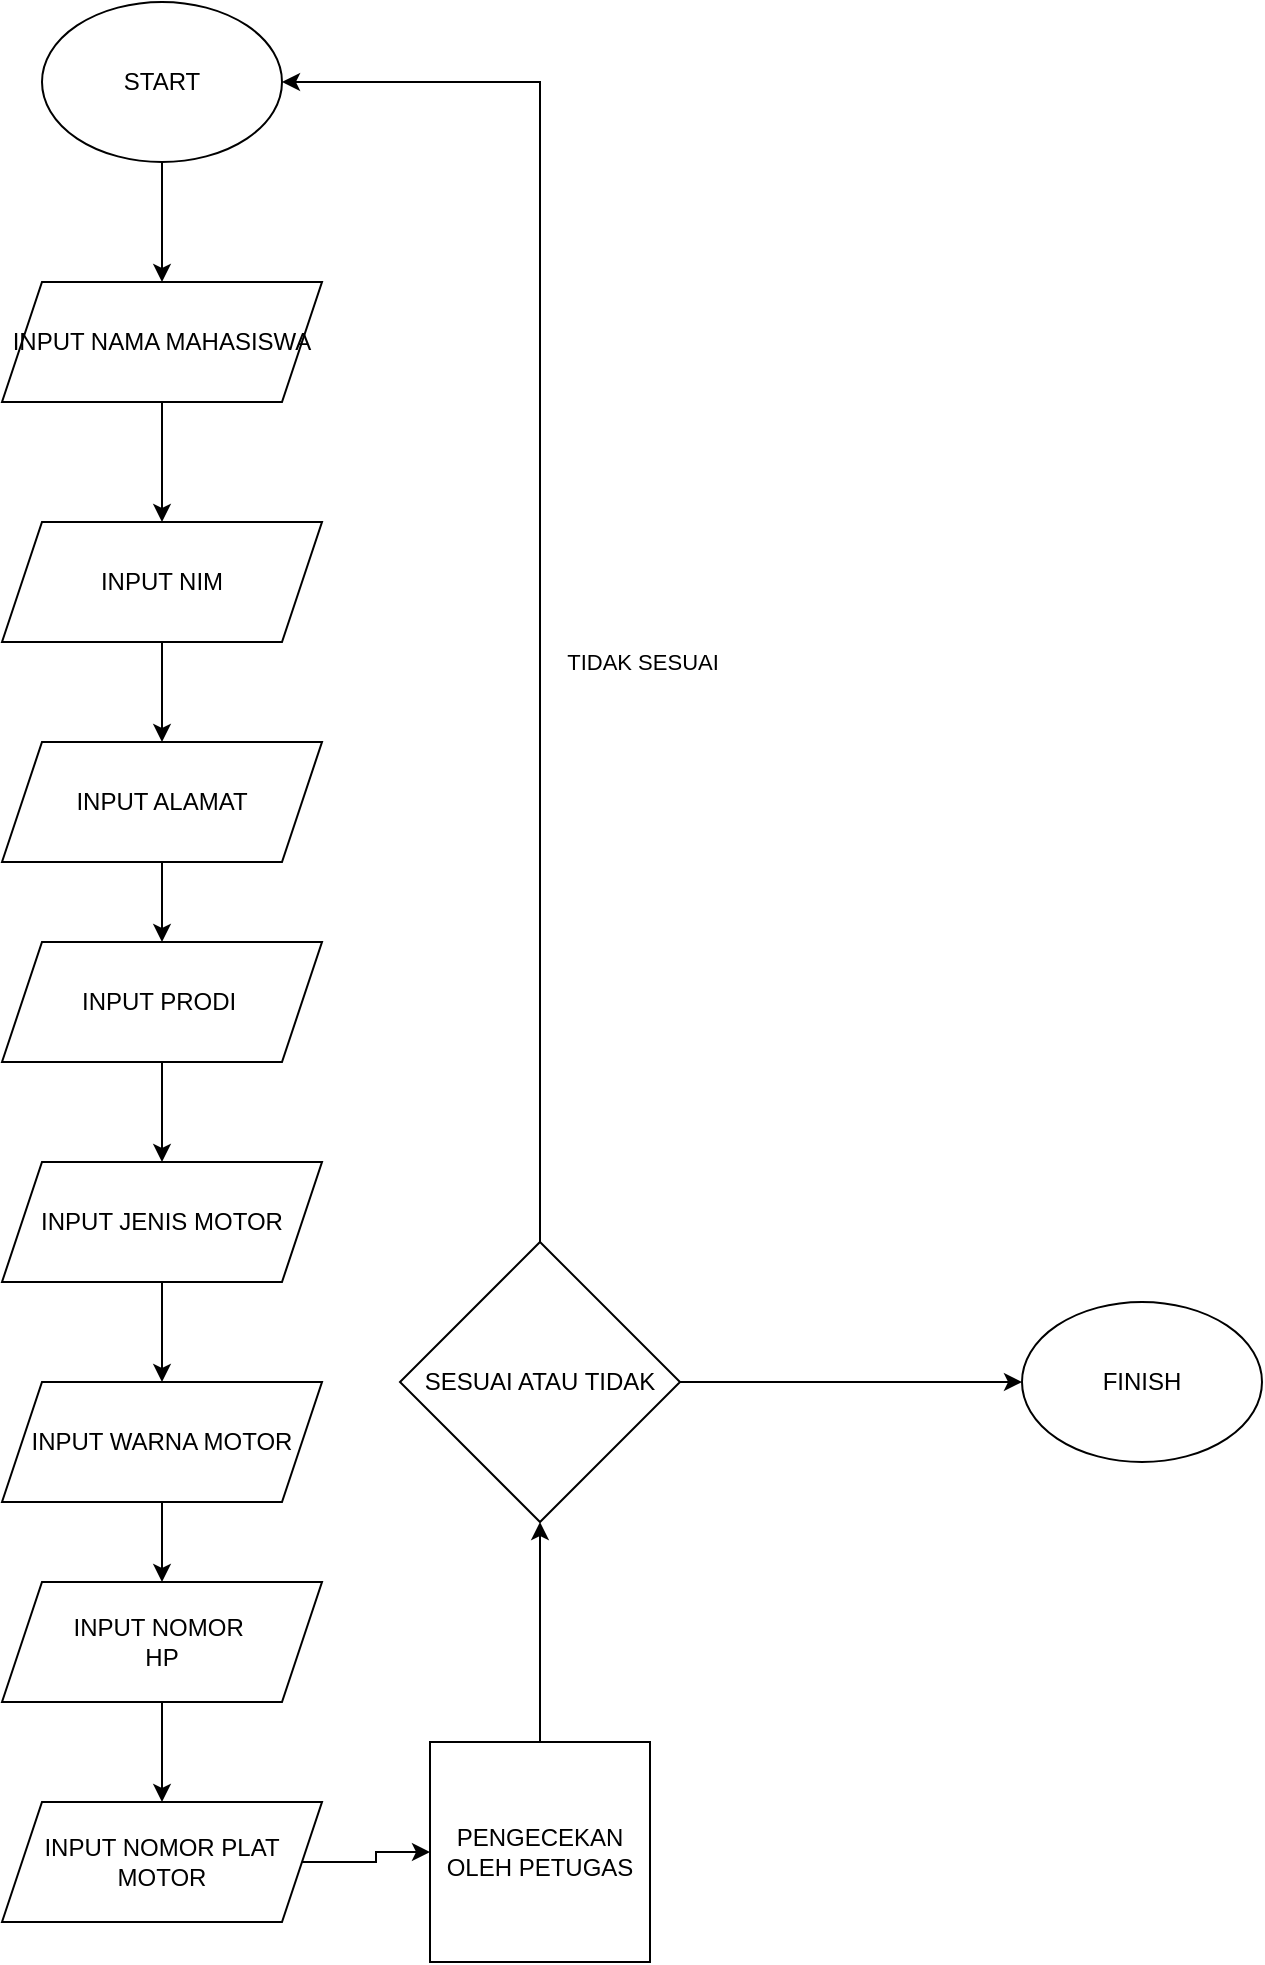<mxfile version="24.7.17">
  <diagram id="C5RBs43oDa-KdzZeNtuy" name="Page-1">
    <mxGraphModel dx="1674" dy="772" grid="1" gridSize="10" guides="1" tooltips="1" connect="1" arrows="1" fold="1" page="1" pageScale="1" pageWidth="827" pageHeight="1169" math="0" shadow="0">
      <root>
        <mxCell id="WIyWlLk6GJQsqaUBKTNV-0" />
        <mxCell id="WIyWlLk6GJQsqaUBKTNV-1" parent="WIyWlLk6GJQsqaUBKTNV-0" />
        <mxCell id="slxDjd7DKIhVckMXNui2-13" value="" style="edgeStyle=orthogonalEdgeStyle;rounded=0;orthogonalLoop=1;jettySize=auto;html=1;" edge="1" parent="WIyWlLk6GJQsqaUBKTNV-1" source="slxDjd7DKIhVckMXNui2-1" target="slxDjd7DKIhVckMXNui2-3">
          <mxGeometry relative="1" as="geometry" />
        </mxCell>
        <mxCell id="slxDjd7DKIhVckMXNui2-1" value="START" style="ellipse;whiteSpace=wrap;html=1;" vertex="1" parent="WIyWlLk6GJQsqaUBKTNV-1">
          <mxGeometry x="70" y="30" width="120" height="80" as="geometry" />
        </mxCell>
        <mxCell id="slxDjd7DKIhVckMXNui2-14" value="" style="edgeStyle=orthogonalEdgeStyle;rounded=0;orthogonalLoop=1;jettySize=auto;html=1;" edge="1" parent="WIyWlLk6GJQsqaUBKTNV-1" source="slxDjd7DKIhVckMXNui2-3" target="slxDjd7DKIhVckMXNui2-4">
          <mxGeometry relative="1" as="geometry" />
        </mxCell>
        <mxCell id="slxDjd7DKIhVckMXNui2-3" value="INPUT NAMA MAHASISWA" style="shape=parallelogram;perimeter=parallelogramPerimeter;whiteSpace=wrap;html=1;fixedSize=1;" vertex="1" parent="WIyWlLk6GJQsqaUBKTNV-1">
          <mxGeometry x="50" y="170" width="160" height="60" as="geometry" />
        </mxCell>
        <mxCell id="slxDjd7DKIhVckMXNui2-15" value="" style="edgeStyle=orthogonalEdgeStyle;rounded=0;orthogonalLoop=1;jettySize=auto;html=1;" edge="1" parent="WIyWlLk6GJQsqaUBKTNV-1" source="slxDjd7DKIhVckMXNui2-4" target="slxDjd7DKIhVckMXNui2-5">
          <mxGeometry relative="1" as="geometry" />
        </mxCell>
        <mxCell id="slxDjd7DKIhVckMXNui2-4" value="INPUT NIM" style="shape=parallelogram;perimeter=parallelogramPerimeter;whiteSpace=wrap;html=1;fixedSize=1;" vertex="1" parent="WIyWlLk6GJQsqaUBKTNV-1">
          <mxGeometry x="50" y="290" width="160" height="60" as="geometry" />
        </mxCell>
        <mxCell id="slxDjd7DKIhVckMXNui2-16" value="" style="edgeStyle=orthogonalEdgeStyle;rounded=0;orthogonalLoop=1;jettySize=auto;html=1;" edge="1" parent="WIyWlLk6GJQsqaUBKTNV-1" source="slxDjd7DKIhVckMXNui2-5" target="slxDjd7DKIhVckMXNui2-11">
          <mxGeometry relative="1" as="geometry" />
        </mxCell>
        <mxCell id="slxDjd7DKIhVckMXNui2-5" value="INPUT ALAMAT" style="shape=parallelogram;perimeter=parallelogramPerimeter;whiteSpace=wrap;html=1;fixedSize=1;" vertex="1" parent="WIyWlLk6GJQsqaUBKTNV-1">
          <mxGeometry x="50" y="400" width="160" height="60" as="geometry" />
        </mxCell>
        <mxCell id="slxDjd7DKIhVckMXNui2-24" value="" style="edgeStyle=orthogonalEdgeStyle;rounded=0;orthogonalLoop=1;jettySize=auto;html=1;" edge="1" parent="WIyWlLk6GJQsqaUBKTNV-1" source="slxDjd7DKIhVckMXNui2-7" target="slxDjd7DKIhVckMXNui2-22">
          <mxGeometry relative="1" as="geometry" />
        </mxCell>
        <mxCell id="slxDjd7DKIhVckMXNui2-7" value="INPUT NOMOR PLAT MOTOR" style="shape=parallelogram;perimeter=parallelogramPerimeter;whiteSpace=wrap;html=1;fixedSize=1;" vertex="1" parent="WIyWlLk6GJQsqaUBKTNV-1">
          <mxGeometry x="50" y="930" width="160" height="60" as="geometry" />
        </mxCell>
        <mxCell id="slxDjd7DKIhVckMXNui2-20" value="" style="edgeStyle=orthogonalEdgeStyle;rounded=0;orthogonalLoop=1;jettySize=auto;html=1;" edge="1" parent="WIyWlLk6GJQsqaUBKTNV-1" source="slxDjd7DKIhVckMXNui2-8" target="slxDjd7DKIhVckMXNui2-7">
          <mxGeometry relative="1" as="geometry" />
        </mxCell>
        <mxCell id="slxDjd7DKIhVckMXNui2-8" value="INPUT NOMOR&amp;nbsp;&lt;div&gt;HP&lt;/div&gt;" style="shape=parallelogram;perimeter=parallelogramPerimeter;whiteSpace=wrap;html=1;fixedSize=1;" vertex="1" parent="WIyWlLk6GJQsqaUBKTNV-1">
          <mxGeometry x="50" y="820" width="160" height="60" as="geometry" />
        </mxCell>
        <mxCell id="slxDjd7DKIhVckMXNui2-19" value="" style="edgeStyle=orthogonalEdgeStyle;rounded=0;orthogonalLoop=1;jettySize=auto;html=1;" edge="1" parent="WIyWlLk6GJQsqaUBKTNV-1" source="slxDjd7DKIhVckMXNui2-9" target="slxDjd7DKIhVckMXNui2-8">
          <mxGeometry relative="1" as="geometry" />
        </mxCell>
        <mxCell id="slxDjd7DKIhVckMXNui2-9" value="INPUT WARNA MOTOR" style="shape=parallelogram;perimeter=parallelogramPerimeter;whiteSpace=wrap;html=1;fixedSize=1;" vertex="1" parent="WIyWlLk6GJQsqaUBKTNV-1">
          <mxGeometry x="50" y="720" width="160" height="60" as="geometry" />
        </mxCell>
        <mxCell id="slxDjd7DKIhVckMXNui2-18" value="" style="edgeStyle=orthogonalEdgeStyle;rounded=0;orthogonalLoop=1;jettySize=auto;html=1;" edge="1" parent="WIyWlLk6GJQsqaUBKTNV-1" source="slxDjd7DKIhVckMXNui2-10" target="slxDjd7DKIhVckMXNui2-9">
          <mxGeometry relative="1" as="geometry" />
        </mxCell>
        <mxCell id="slxDjd7DKIhVckMXNui2-10" value="INPUT JENIS MOTOR" style="shape=parallelogram;perimeter=parallelogramPerimeter;whiteSpace=wrap;html=1;fixedSize=1;" vertex="1" parent="WIyWlLk6GJQsqaUBKTNV-1">
          <mxGeometry x="50" y="610" width="160" height="60" as="geometry" />
        </mxCell>
        <mxCell id="slxDjd7DKIhVckMXNui2-17" value="" style="edgeStyle=orthogonalEdgeStyle;rounded=0;orthogonalLoop=1;jettySize=auto;html=1;" edge="1" parent="WIyWlLk6GJQsqaUBKTNV-1" source="slxDjd7DKIhVckMXNui2-11" target="slxDjd7DKIhVckMXNui2-10">
          <mxGeometry relative="1" as="geometry" />
        </mxCell>
        <mxCell id="slxDjd7DKIhVckMXNui2-11" value="INPUT PRODI&lt;span style=&quot;white-space: pre;&quot;&gt;&#x9;&lt;/span&gt;" style="shape=parallelogram;perimeter=parallelogramPerimeter;whiteSpace=wrap;html=1;fixedSize=1;" vertex="1" parent="WIyWlLk6GJQsqaUBKTNV-1">
          <mxGeometry x="50" y="500" width="160" height="60" as="geometry" />
        </mxCell>
        <mxCell id="slxDjd7DKIhVckMXNui2-23" value="TIDAK SESUAI" style="edgeStyle=orthogonalEdgeStyle;rounded=0;orthogonalLoop=1;jettySize=auto;html=1;entryX=1;entryY=0.5;entryDx=0;entryDy=0;" edge="1" parent="WIyWlLk6GJQsqaUBKTNV-1" source="slxDjd7DKIhVckMXNui2-21" target="slxDjd7DKIhVckMXNui2-1">
          <mxGeometry x="-0.182" y="-51" relative="1" as="geometry">
            <mxPoint x="319" y="50" as="targetPoint" />
            <Array as="points">
              <mxPoint x="319" y="70" />
            </Array>
            <mxPoint as="offset" />
          </mxGeometry>
        </mxCell>
        <mxCell id="slxDjd7DKIhVckMXNui2-27" style="edgeStyle=orthogonalEdgeStyle;rounded=0;orthogonalLoop=1;jettySize=auto;html=1;exitX=1;exitY=0.5;exitDx=0;exitDy=0;entryX=0;entryY=0.5;entryDx=0;entryDy=0;" edge="1" parent="WIyWlLk6GJQsqaUBKTNV-1" source="slxDjd7DKIhVckMXNui2-21" target="slxDjd7DKIhVckMXNui2-26">
          <mxGeometry relative="1" as="geometry" />
        </mxCell>
        <mxCell id="slxDjd7DKIhVckMXNui2-21" value="SESUAI ATAU TIDAK" style="rhombus;whiteSpace=wrap;html=1;" vertex="1" parent="WIyWlLk6GJQsqaUBKTNV-1">
          <mxGeometry x="249" y="650" width="140" height="140" as="geometry" />
        </mxCell>
        <mxCell id="slxDjd7DKIhVckMXNui2-25" value="" style="edgeStyle=orthogonalEdgeStyle;rounded=0;orthogonalLoop=1;jettySize=auto;html=1;" edge="1" parent="WIyWlLk6GJQsqaUBKTNV-1" source="slxDjd7DKIhVckMXNui2-22" target="slxDjd7DKIhVckMXNui2-21">
          <mxGeometry relative="1" as="geometry" />
        </mxCell>
        <mxCell id="slxDjd7DKIhVckMXNui2-22" value="PENGECEKAN OLEH PETUGAS" style="whiteSpace=wrap;html=1;aspect=fixed;" vertex="1" parent="WIyWlLk6GJQsqaUBKTNV-1">
          <mxGeometry x="264" y="900" width="110" height="110" as="geometry" />
        </mxCell>
        <mxCell id="slxDjd7DKIhVckMXNui2-26" value="FINISH" style="ellipse;whiteSpace=wrap;html=1;" vertex="1" parent="WIyWlLk6GJQsqaUBKTNV-1">
          <mxGeometry x="560" y="680" width="120" height="80" as="geometry" />
        </mxCell>
      </root>
    </mxGraphModel>
  </diagram>
</mxfile>
